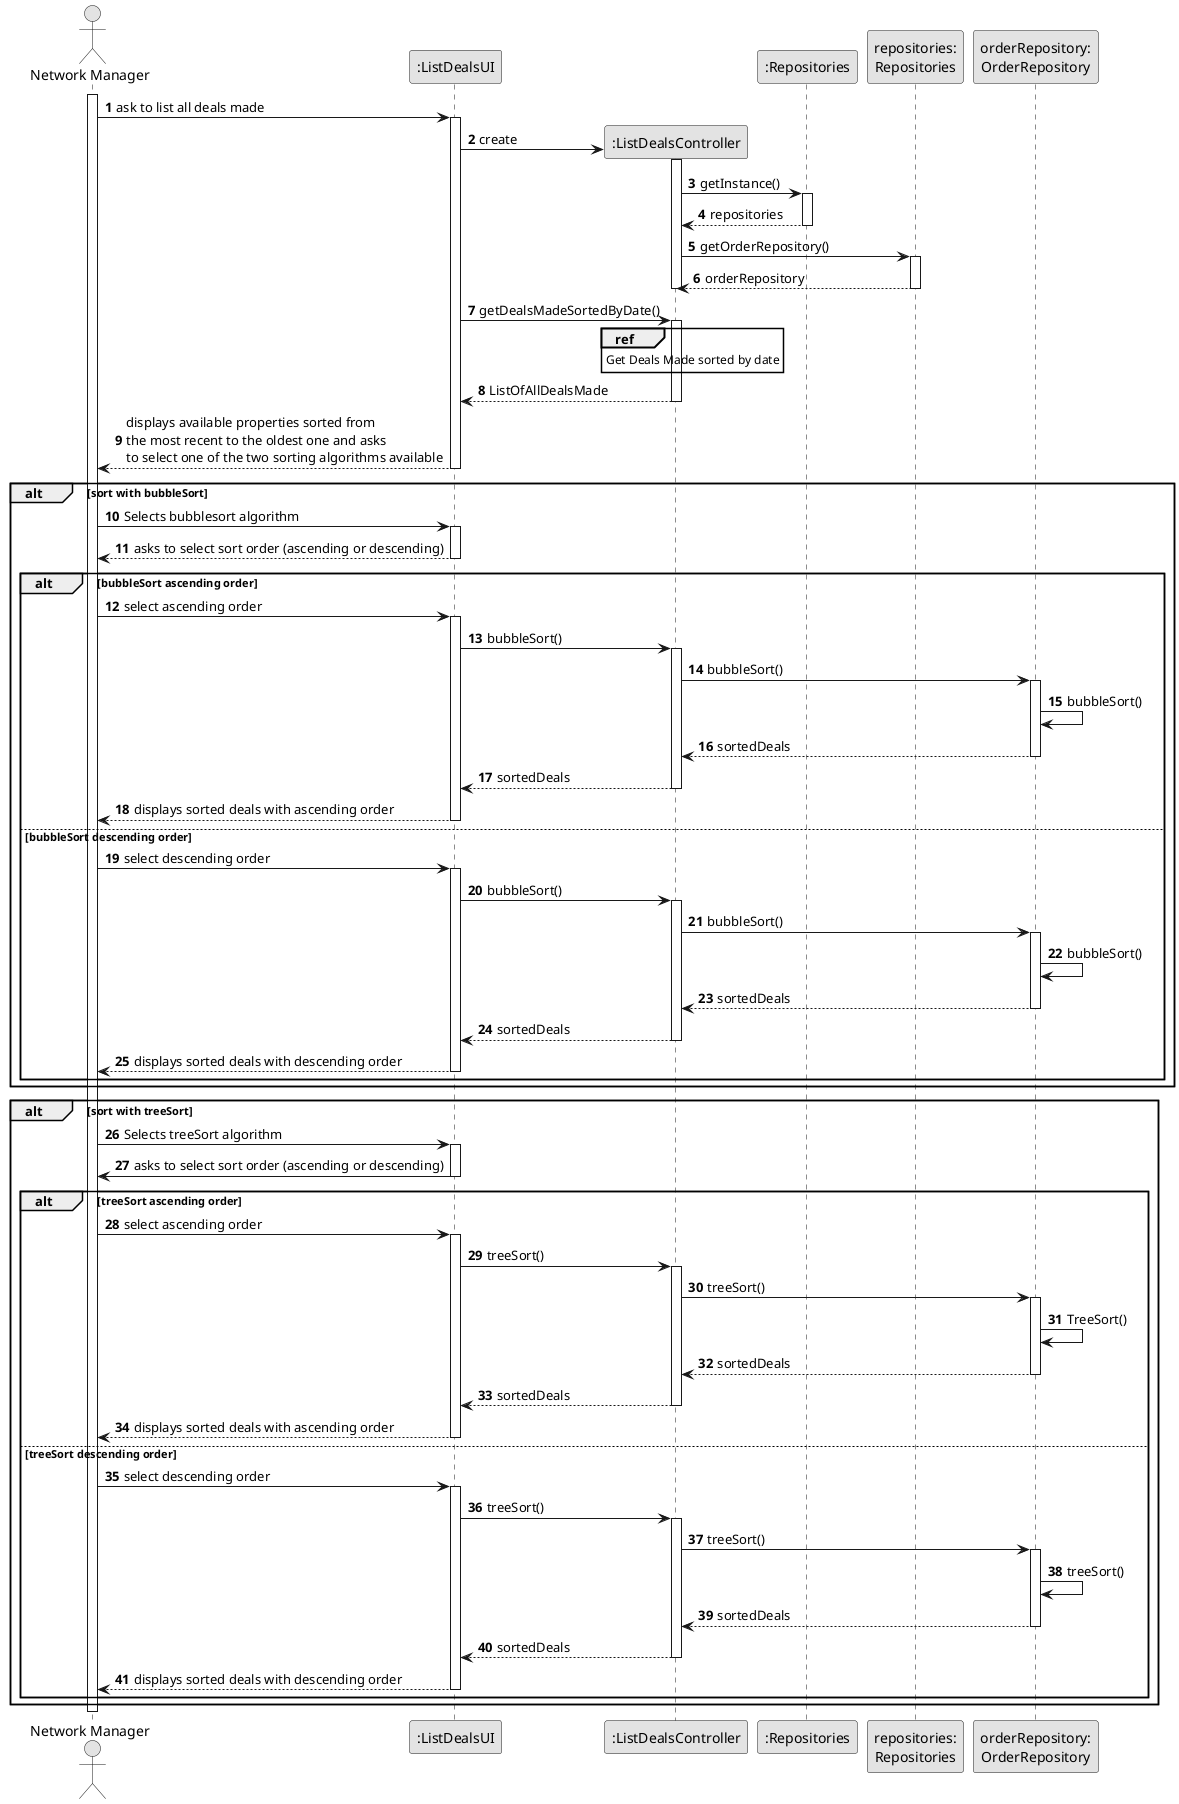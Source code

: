 @startuml
skinparam monochrome true
skinparam packageStyle rectangle
skinparam shadowing false

autonumber

'hide footbox
actor "Network Manager" as Client
participant ":ListDealsUI" as UI
participant ":ListDealsController" as CTRL
participant ":Repositories" as RepositorySingleton
participant "repositories:\nRepositories" as PLAT
participant "orderRepository:\nOrderRepository" as OrderRepository


activate Client

        Client -> UI : ask to list all deals made
        activate UI

            UI -> CTRL** : create



            activate CTRL

            CTRL -> RepositorySingleton : getInstance()
            activate RepositorySingleton

            RepositorySingleton --> CTRL : repositories
            deactivate RepositorySingleton

            CTRL -> PLAT : getOrderRepository()
            activate PLAT

            PLAT --> CTRL : orderRepository
            deactivate PLAT
            deactivate CTRL

            UI -> CTRL : getDealsMadeSortedByDate()
            activate CTRL

                    ref over CTRL
                    Get Deals Made sorted by date
                    end ref

         CTRL --> UI : ListOfAllDealsMade
         deactivate CTRL

            UI --> Client : displays available properties sorted from \nthe most recent to the oldest one and asks \nto select one of the two sorting algorithms available
        deactivate UI


        alt sort with bubbleSort

        Client -> UI : Selects bubblesort algorithm
        activate UI

        UI --> Client : asks to select sort order (ascending or descending)
        deactivate UI

        alt bubbleSort ascending order

       Client -> UI : select ascending order
       activate UI

       UI -> CTRL : bubbleSort()
       activate CTRL

       CTRL -> OrderRepository : bubbleSort()
       activate OrderRepository

        OrderRepository -> OrderRepository : bubbleSort()

        OrderRepository --> CTRL : sortedDeals
        deactivate OrderRepository



       CTRL --> UI : sortedDeals
       deactivate CTRL

       UI --> Client : displays sorted deals with ascending order
        deactivate UI


        else bubbleSort descending order

         Client -> UI : select descending order
         activate UI

          UI -> CTRL : bubbleSort()
         activate CTRL

          CTRL -> OrderRepository : bubbleSort()
         activate OrderRepository

         OrderRepository -> OrderRepository : bubbleSort()

         OrderRepository --> CTRL : sortedDeals
         deactivate OrderRepository

         CTRL --> UI : sortedDeals
         deactivate CTRL

        UI --> Client : displays sorted deals with descending order
         deactivate UI


        end


        end

alt sort with treeSort

        Client -> UI : Selects treeSort algorithm
        activate UI

        UI -> Client : asks to select sort order (ascending or descending)
        deactivate UI


alt treeSort ascending order

         Client -> UI : select ascending order
                activate UI

                UI -> CTRL : treeSort()
                activate CTRL

                CTRL -> OrderRepository : treeSort()
                activate OrderRepository

                 OrderRepository -> OrderRepository : TreeSort()

                 OrderRepository --> CTRL : sortedDeals
                 deactivate OrderRepository

            CTRL --> UI : sortedDeals
             deactivate CTRL

         UI --> Client : displays sorted deals with ascending order
         deactivate UI

else treeSort descending order
               Client -> UI : select descending order
               activate UI

                UI -> CTRL : treeSort()
               activate CTRL

                CTRL -> OrderRepository : treeSort()
               activate OrderRepository

               OrderRepository -> OrderRepository : treeSort()

               OrderRepository --> CTRL : sortedDeals
               deactivate OrderRepository

               CTRL --> UI : sortedDeals
               deactivate CTRL

              UI --> Client : displays sorted deals with descending order
               deactivate UI

end
end



        deactivate UI

deactivate Client

@enduml